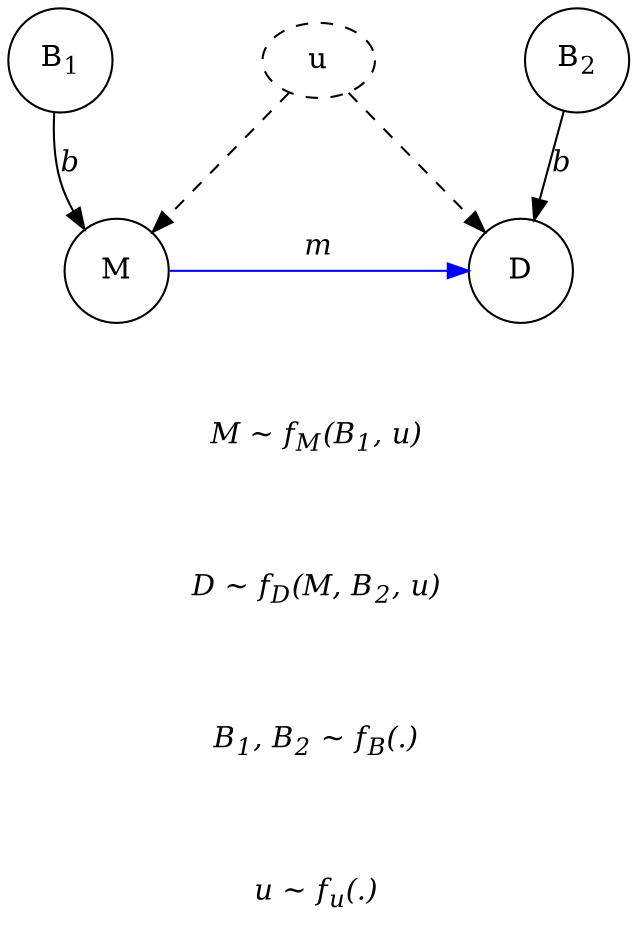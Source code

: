 // Two Moms Causal Diagram
// Jonathan H. Morgan, Ph.D.
// 22 January 2025

digraph CausalDiagram {
    rankdir=TB;
    ranksep=0.5;
    nodesep=1;

    // Define nodes
    {rank=same; B1; B2; U}
    {rank=same; M; D}
    B1 [label=<B<sub>1</sub>>, shape=circle, width=0.7];
    M [label="M", shape=circle, width=0.7];
    D [label="D", shape=circle, width=0.7];
    B2 [label=<B<sub>2</sub>>, shape=circle, width=0.7];
    U [label="u", shape=ellipse, style=dashed];

    // Define edges with italicized labels
    B1 -> M [label=<<i>b</i>>];
    M -> D [label=<<i>m</i>>, color=blue];
    B2 -> D [label=<<i>b</i>>];
    U -> M [style=dashed];
    U -> D [style=dashed];

    // Define annotation text
    M_annot [label=<<i>M &#126; f<sub>M</sub>(B<sub>1</sub>, u)</i>>, shape=plaintext];
    D_annot [label=<<i>D &#126; f<sub>D</sub>(M, B<sub>2</sub>, u)</i>>, shape=plaintext];
    B_annot [label=<<i>B<sub>1</sub>, B<sub>2</sub> &#126; f<sub>B</sub>(.)</i>>, shape=plaintext];
    U_annot [label=<<i>u &#126; f<sub>u</sub>(.)</i>>, shape=plaintext];

    // Position annotations at the bottom
    M -> M_annot [style=invisible, arrowhead=none];
    D -> M_annot [style=invisible, arrowhead=none];
    M_annot -> D_annot [style=invisible, arrowhead=none];
    D_annot -> B_annot [style=invisible, arrowhead=none];
    B_annot -> U_annot [style=invisible, arrowhead=none];
}
